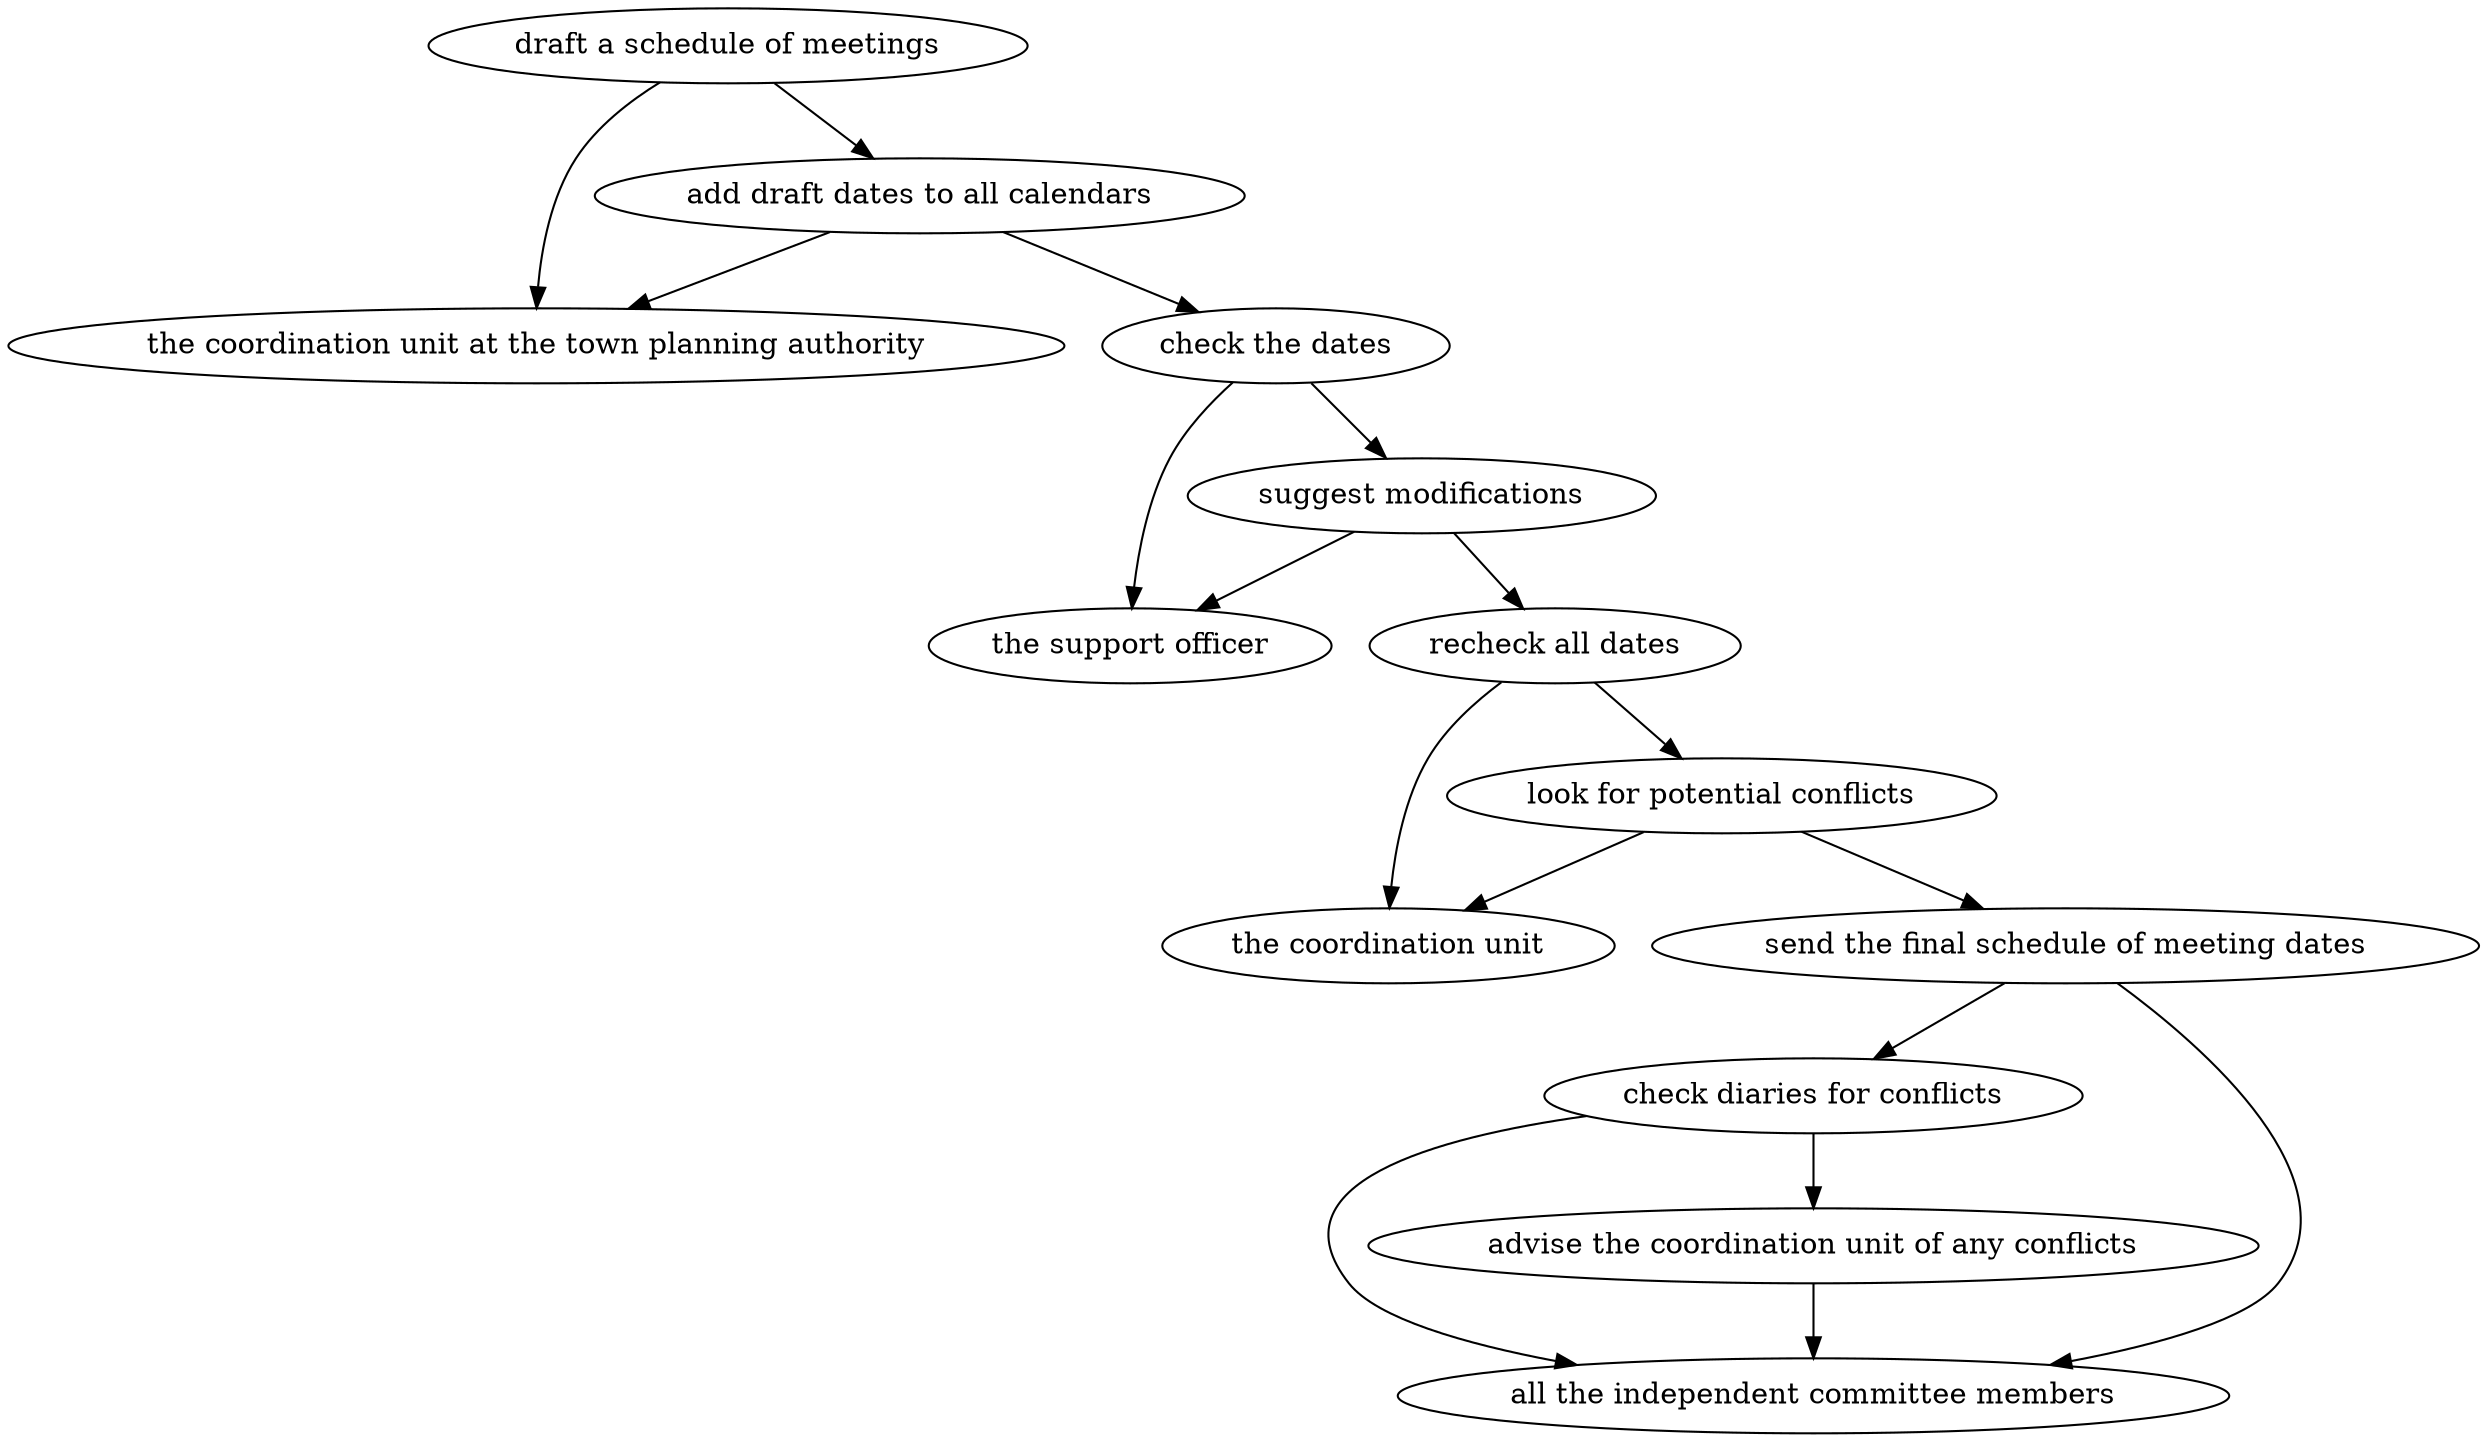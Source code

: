 strict digraph "doc-9.3" {
	graph [name="doc-9.3"];
	"draft a schedule of meetings"	[attrs="{'type': 'Activity', 'label': 'draft a schedule of meetings'}"];
	"add draft dates to all calendars"	[attrs="{'type': 'Activity', 'label': 'add draft dates to all calendars'}"];
	"draft a schedule of meetings" -> "add draft dates to all calendars"	[attrs="{'type': 'flow', 'label': 'flow'}"];
	"the coordination unit at the town planning authority"	[attrs="{'type': 'Actor', 'label': 'the coordination unit at the town planning authority'}"];
	"draft a schedule of meetings" -> "the coordination unit at the town planning authority"	[attrs="{'type': 'actor performer', 'label': 'actor performer'}"];
	"check the dates"	[attrs="{'type': 'Activity', 'label': 'check the dates'}"];
	"add draft dates to all calendars" -> "check the dates"	[attrs="{'type': 'flow', 'label': 'flow'}"];
	"add draft dates to all calendars" -> "the coordination unit at the town planning authority"	[attrs="{'type': 'actor performer', 'label': 'actor performer'}"];
	"suggest modifications"	[attrs="{'type': 'Activity', 'label': 'suggest modifications'}"];
	"check the dates" -> "suggest modifications"	[attrs="{'type': 'flow', 'label': 'flow'}"];
	"the support officer"	[attrs="{'type': 'Actor', 'label': 'the support officer'}"];
	"check the dates" -> "the support officer"	[attrs="{'type': 'actor performer', 'label': 'actor performer'}"];
	"recheck all dates"	[attrs="{'type': 'Activity', 'label': 'recheck all dates'}"];
	"suggest modifications" -> "recheck all dates"	[attrs="{'type': 'flow', 'label': 'flow'}"];
	"suggest modifications" -> "the support officer"	[attrs="{'type': 'actor performer', 'label': 'actor performer'}"];
	"look for potential conflicts"	[attrs="{'type': 'Activity', 'label': 'look for potential conflicts'}"];
	"recheck all dates" -> "look for potential conflicts"	[attrs="{'type': 'flow', 'label': 'flow'}"];
	"the coordination unit"	[attrs="{'type': 'Actor', 'label': 'the coordination unit'}"];
	"recheck all dates" -> "the coordination unit"	[attrs="{'type': 'actor performer', 'label': 'actor performer'}"];
	"send the final schedule of meeting dates"	[attrs="{'type': 'Activity', 'label': 'send the final schedule of meeting dates'}"];
	"look for potential conflicts" -> "send the final schedule of meeting dates"	[attrs="{'type': 'flow', 'label': 'flow'}"];
	"look for potential conflicts" -> "the coordination unit"	[attrs="{'type': 'actor performer', 'label': 'actor performer'}"];
	"check diaries for conflicts"	[attrs="{'type': 'Activity', 'label': 'check diaries for conflicts'}"];
	"send the final schedule of meeting dates" -> "check diaries for conflicts"	[attrs="{'type': 'flow', 'label': 'flow'}"];
	"all the independent committee members"	[attrs="{'type': 'Actor', 'label': 'all the independent committee members'}"];
	"send the final schedule of meeting dates" -> "all the independent committee members"	[attrs="{'type': 'actor performer', 'label': 'actor performer'}"];
	"advise the coordination unit of any conflicts"	[attrs="{'type': 'Activity', 'label': 'advise the coordination unit of any conflicts'}"];
	"check diaries for conflicts" -> "advise the coordination unit of any conflicts"	[attrs="{'type': 'flow', 'label': 'flow'}"];
	"check diaries for conflicts" -> "all the independent committee members"	[attrs="{'type': 'actor performer', 'label': 'actor performer'}"];
	"advise the coordination unit of any conflicts" -> "all the independent committee members"	[attrs="{'type': 'actor performer', 'label': 'actor performer'}"];
}
